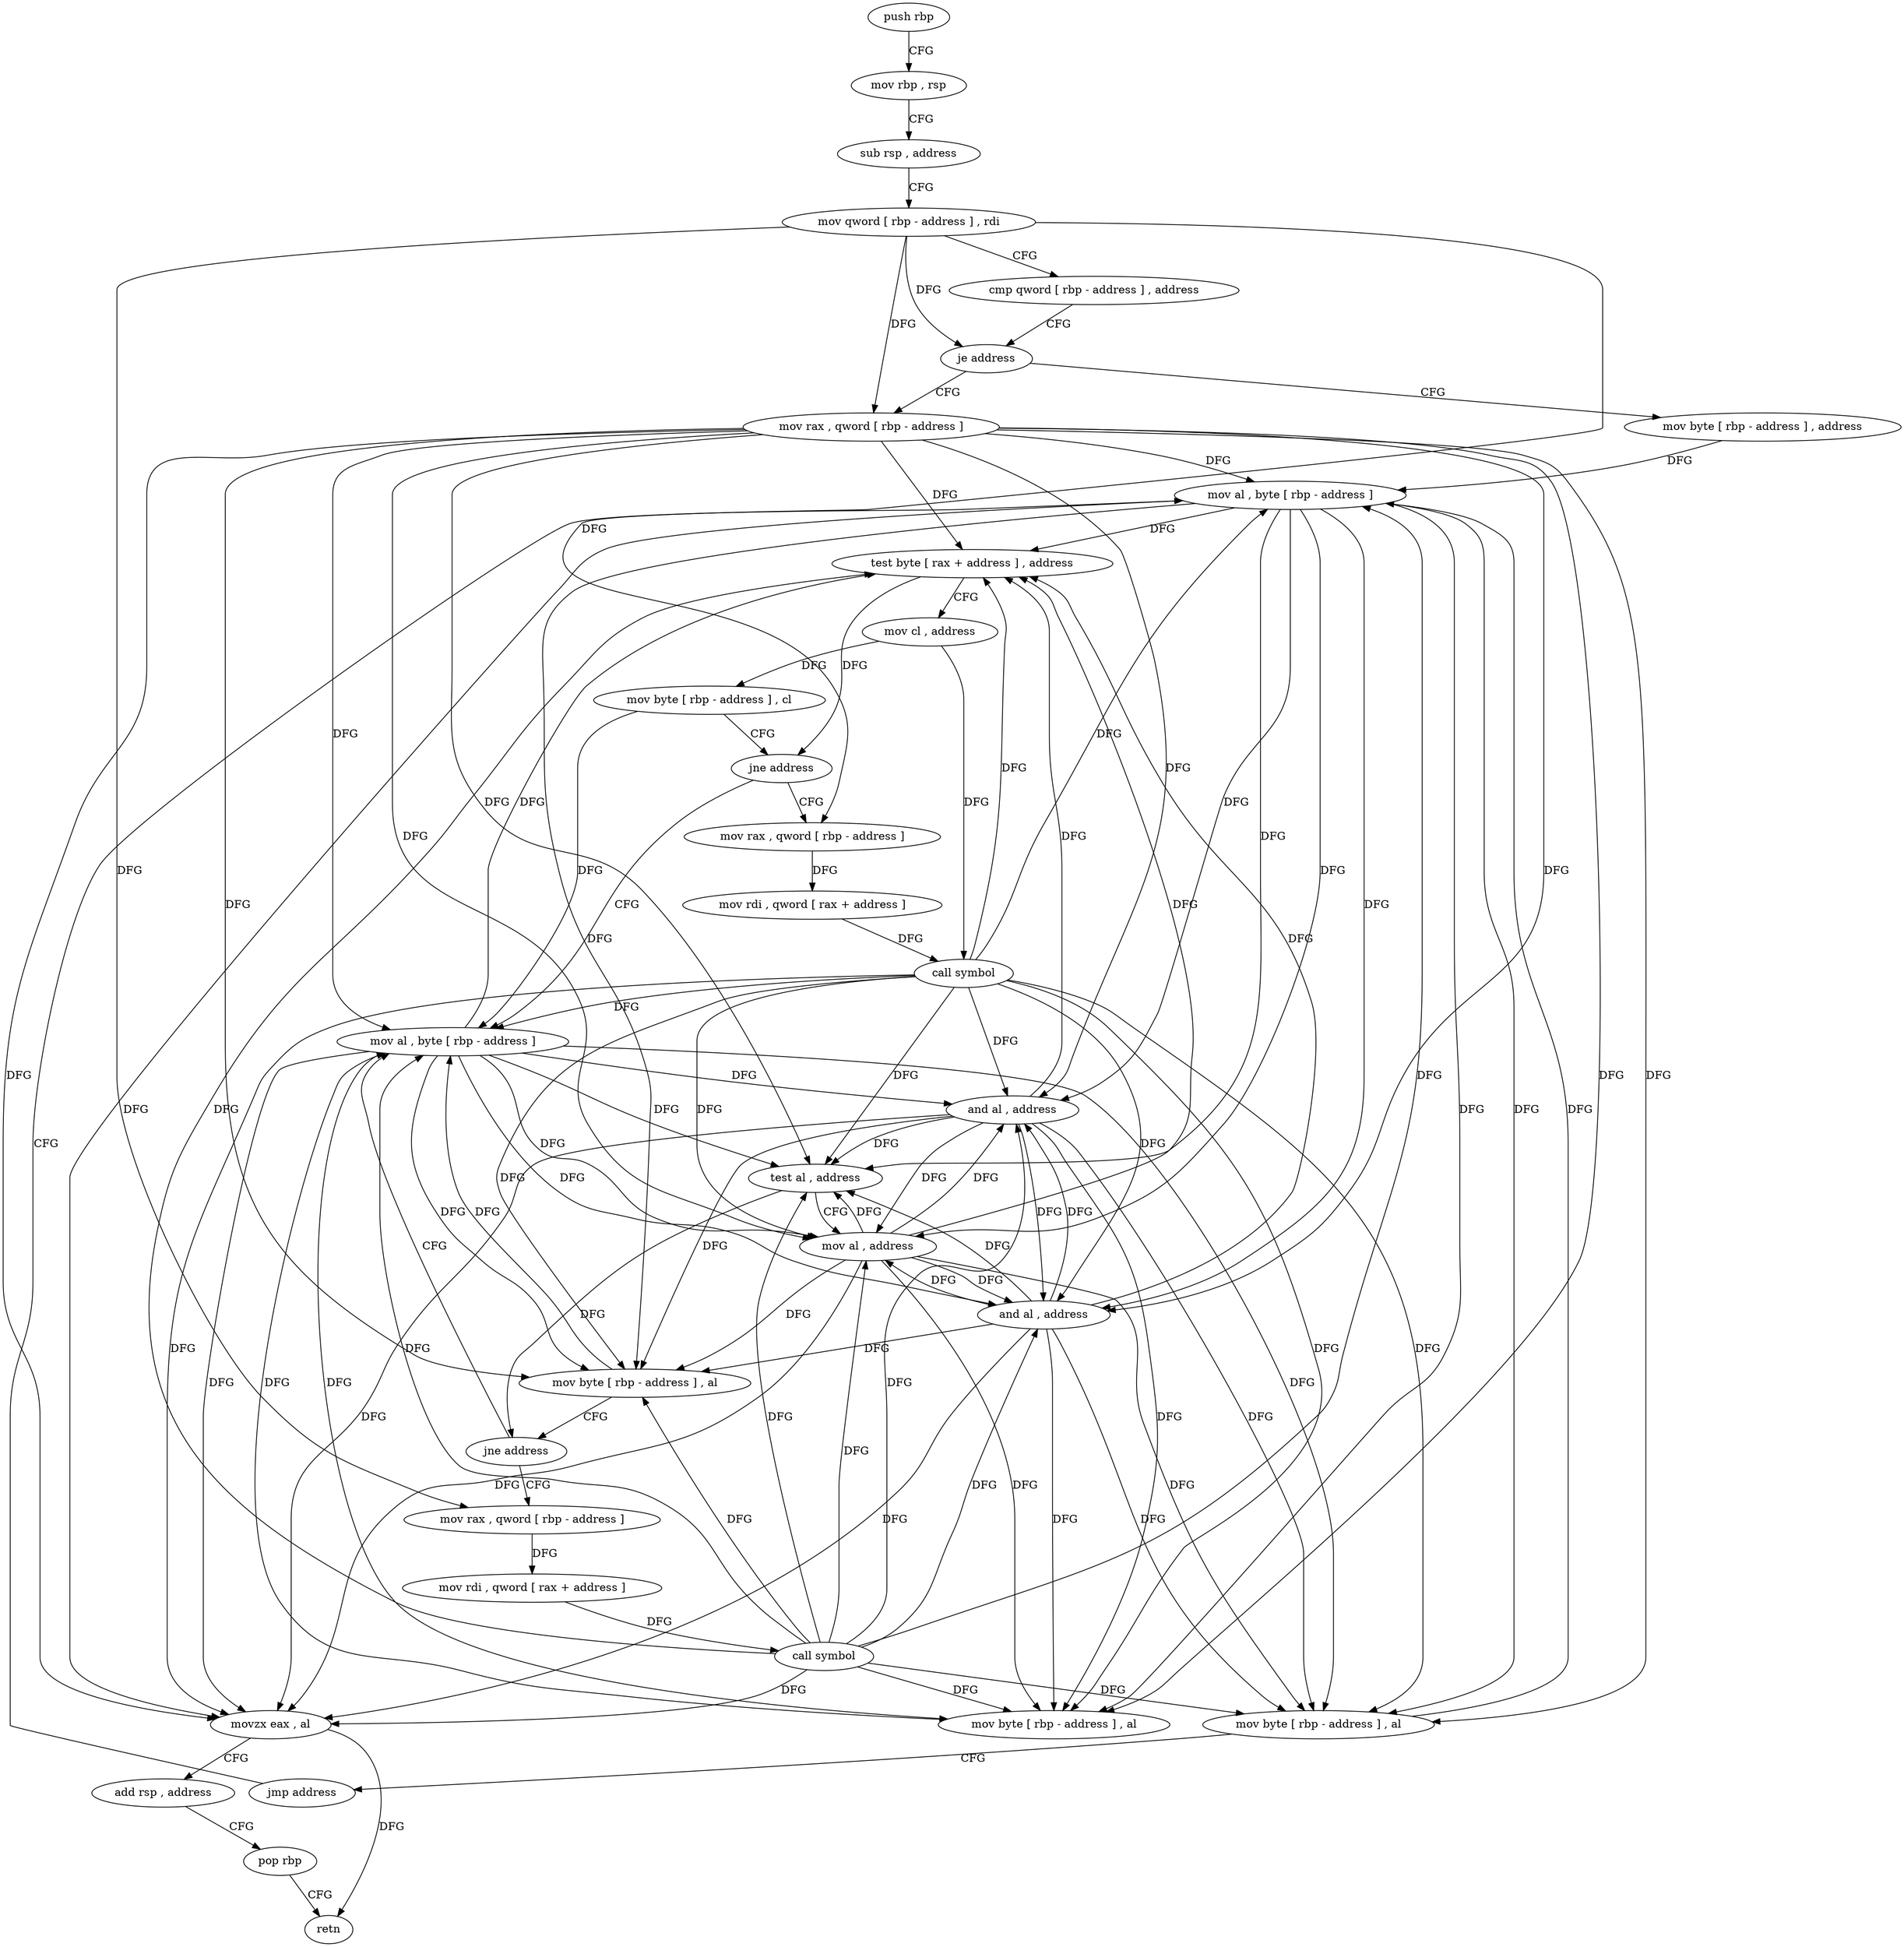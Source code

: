 digraph "func" {
"4241264" [label = "push rbp" ]
"4241265" [label = "mov rbp , rsp" ]
"4241268" [label = "sub rsp , address" ]
"4241272" [label = "mov qword [ rbp - address ] , rdi" ]
"4241276" [label = "cmp qword [ rbp - address ] , address" ]
"4241281" [label = "je address" ]
"4241367" [label = "mov byte [ rbp - address ] , address" ]
"4241287" [label = "mov rax , qword [ rbp - address ]" ]
"4241371" [label = "mov al , byte [ rbp - address ]" ]
"4241291" [label = "test byte [ rax + address ] , address" ]
"4241295" [label = "mov cl , address" ]
"4241297" [label = "mov byte [ rbp - address ] , cl" ]
"4241300" [label = "jne address" ]
"4241354" [label = "mov al , byte [ rbp - address ]" ]
"4241306" [label = "mov rax , qword [ rbp - address ]" ]
"4241357" [label = "and al , address" ]
"4241359" [label = "mov byte [ rbp - address ] , al" ]
"4241362" [label = "jmp address" ]
"4241310" [label = "mov rdi , qword [ rax + address ]" ]
"4241317" [label = "call symbol" ]
"4241322" [label = "test al , address" ]
"4241324" [label = "mov al , address" ]
"4241326" [label = "mov byte [ rbp - address ] , al" ]
"4241329" [label = "jne address" ]
"4241335" [label = "mov rax , qword [ rbp - address ]" ]
"4241374" [label = "and al , address" ]
"4241376" [label = "movzx eax , al" ]
"4241379" [label = "add rsp , address" ]
"4241383" [label = "pop rbp" ]
"4241384" [label = "retn" ]
"4241339" [label = "mov rdi , qword [ rax + address ]" ]
"4241346" [label = "call symbol" ]
"4241351" [label = "mov byte [ rbp - address ] , al" ]
"4241264" -> "4241265" [ label = "CFG" ]
"4241265" -> "4241268" [ label = "CFG" ]
"4241268" -> "4241272" [ label = "CFG" ]
"4241272" -> "4241276" [ label = "CFG" ]
"4241272" -> "4241281" [ label = "DFG" ]
"4241272" -> "4241287" [ label = "DFG" ]
"4241272" -> "4241306" [ label = "DFG" ]
"4241272" -> "4241335" [ label = "DFG" ]
"4241276" -> "4241281" [ label = "CFG" ]
"4241281" -> "4241367" [ label = "CFG" ]
"4241281" -> "4241287" [ label = "CFG" ]
"4241367" -> "4241371" [ label = "DFG" ]
"4241287" -> "4241291" [ label = "DFG" ]
"4241287" -> "4241371" [ label = "DFG" ]
"4241287" -> "4241374" [ label = "DFG" ]
"4241287" -> "4241376" [ label = "DFG" ]
"4241287" -> "4241354" [ label = "DFG" ]
"4241287" -> "4241357" [ label = "DFG" ]
"4241287" -> "4241359" [ label = "DFG" ]
"4241287" -> "4241322" [ label = "DFG" ]
"4241287" -> "4241324" [ label = "DFG" ]
"4241287" -> "4241326" [ label = "DFG" ]
"4241287" -> "4241351" [ label = "DFG" ]
"4241371" -> "4241374" [ label = "DFG" ]
"4241371" -> "4241291" [ label = "DFG" ]
"4241371" -> "4241376" [ label = "DFG" ]
"4241371" -> "4241357" [ label = "DFG" ]
"4241371" -> "4241359" [ label = "DFG" ]
"4241371" -> "4241322" [ label = "DFG" ]
"4241371" -> "4241324" [ label = "DFG" ]
"4241371" -> "4241326" [ label = "DFG" ]
"4241371" -> "4241351" [ label = "DFG" ]
"4241291" -> "4241295" [ label = "CFG" ]
"4241291" -> "4241300" [ label = "DFG" ]
"4241295" -> "4241297" [ label = "DFG" ]
"4241295" -> "4241317" [ label = "DFG" ]
"4241297" -> "4241300" [ label = "CFG" ]
"4241297" -> "4241354" [ label = "DFG" ]
"4241300" -> "4241354" [ label = "CFG" ]
"4241300" -> "4241306" [ label = "CFG" ]
"4241354" -> "4241357" [ label = "DFG" ]
"4241354" -> "4241291" [ label = "DFG" ]
"4241354" -> "4241374" [ label = "DFG" ]
"4241354" -> "4241376" [ label = "DFG" ]
"4241354" -> "4241359" [ label = "DFG" ]
"4241354" -> "4241322" [ label = "DFG" ]
"4241354" -> "4241324" [ label = "DFG" ]
"4241354" -> "4241326" [ label = "DFG" ]
"4241354" -> "4241351" [ label = "DFG" ]
"4241306" -> "4241310" [ label = "DFG" ]
"4241357" -> "4241359" [ label = "DFG" ]
"4241357" -> "4241291" [ label = "DFG" ]
"4241357" -> "4241374" [ label = "DFG" ]
"4241357" -> "4241376" [ label = "DFG" ]
"4241357" -> "4241322" [ label = "DFG" ]
"4241357" -> "4241324" [ label = "DFG" ]
"4241357" -> "4241326" [ label = "DFG" ]
"4241357" -> "4241351" [ label = "DFG" ]
"4241359" -> "4241362" [ label = "CFG" ]
"4241359" -> "4241371" [ label = "DFG" ]
"4241362" -> "4241371" [ label = "CFG" ]
"4241310" -> "4241317" [ label = "DFG" ]
"4241317" -> "4241322" [ label = "DFG" ]
"4241317" -> "4241291" [ label = "DFG" ]
"4241317" -> "4241374" [ label = "DFG" ]
"4241317" -> "4241376" [ label = "DFG" ]
"4241317" -> "4241357" [ label = "DFG" ]
"4241317" -> "4241359" [ label = "DFG" ]
"4241317" -> "4241371" [ label = "DFG" ]
"4241317" -> "4241354" [ label = "DFG" ]
"4241317" -> "4241324" [ label = "DFG" ]
"4241317" -> "4241326" [ label = "DFG" ]
"4241317" -> "4241351" [ label = "DFG" ]
"4241322" -> "4241324" [ label = "CFG" ]
"4241322" -> "4241329" [ label = "DFG" ]
"4241324" -> "4241326" [ label = "DFG" ]
"4241324" -> "4241291" [ label = "DFG" ]
"4241324" -> "4241374" [ label = "DFG" ]
"4241324" -> "4241376" [ label = "DFG" ]
"4241324" -> "4241357" [ label = "DFG" ]
"4241324" -> "4241359" [ label = "DFG" ]
"4241324" -> "4241322" [ label = "DFG" ]
"4241324" -> "4241351" [ label = "DFG" ]
"4241326" -> "4241329" [ label = "CFG" ]
"4241326" -> "4241354" [ label = "DFG" ]
"4241329" -> "4241354" [ label = "CFG" ]
"4241329" -> "4241335" [ label = "CFG" ]
"4241335" -> "4241339" [ label = "DFG" ]
"4241374" -> "4241376" [ label = "DFG" ]
"4241374" -> "4241291" [ label = "DFG" ]
"4241374" -> "4241357" [ label = "DFG" ]
"4241374" -> "4241359" [ label = "DFG" ]
"4241374" -> "4241322" [ label = "DFG" ]
"4241374" -> "4241324" [ label = "DFG" ]
"4241374" -> "4241326" [ label = "DFG" ]
"4241374" -> "4241351" [ label = "DFG" ]
"4241376" -> "4241379" [ label = "CFG" ]
"4241376" -> "4241384" [ label = "DFG" ]
"4241379" -> "4241383" [ label = "CFG" ]
"4241383" -> "4241384" [ label = "CFG" ]
"4241339" -> "4241346" [ label = "DFG" ]
"4241346" -> "4241351" [ label = "DFG" ]
"4241346" -> "4241291" [ label = "DFG" ]
"4241346" -> "4241374" [ label = "DFG" ]
"4241346" -> "4241376" [ label = "DFG" ]
"4241346" -> "4241357" [ label = "DFG" ]
"4241346" -> "4241359" [ label = "DFG" ]
"4241346" -> "4241322" [ label = "DFG" ]
"4241346" -> "4241324" [ label = "DFG" ]
"4241346" -> "4241326" [ label = "DFG" ]
"4241346" -> "4241371" [ label = "DFG" ]
"4241346" -> "4241354" [ label = "DFG" ]
"4241351" -> "4241354" [ label = "DFG" ]
}
